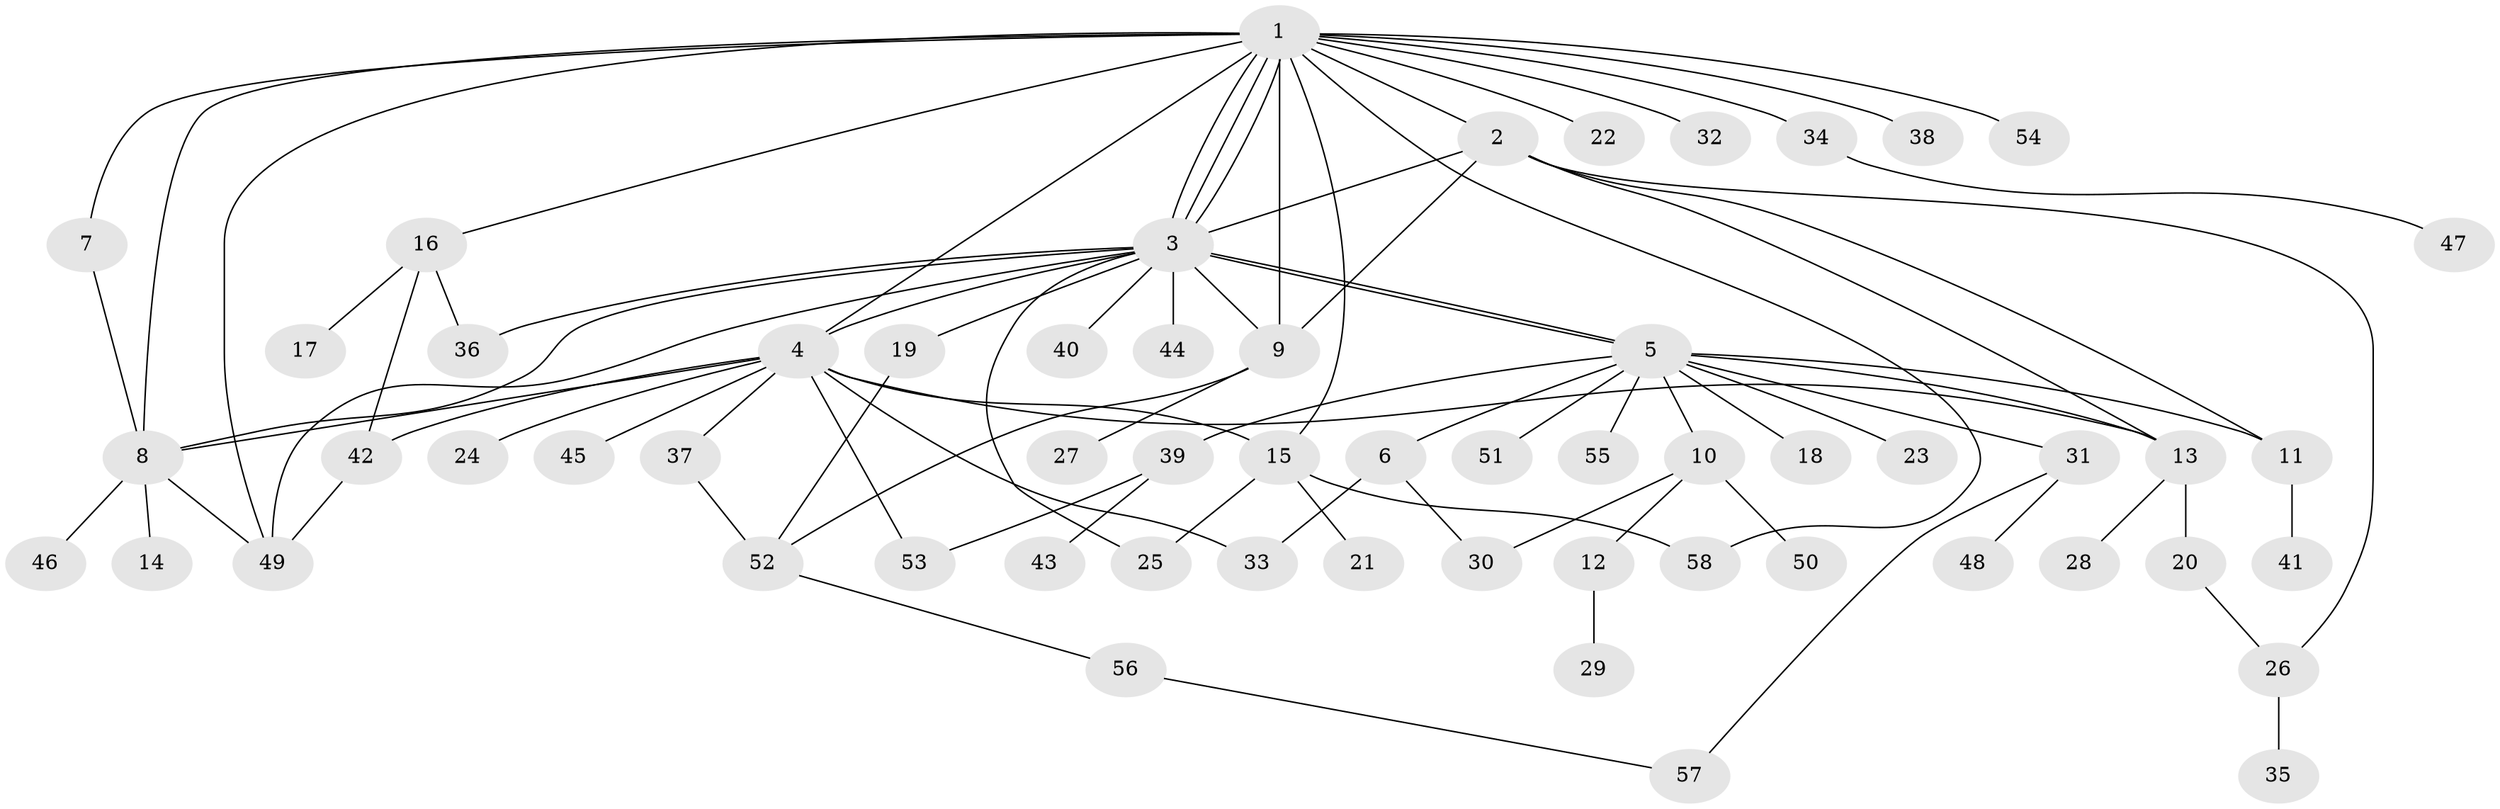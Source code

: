 // coarse degree distribution, {15: 0.024390243902439025, 7: 0.024390243902439025, 17: 0.024390243902439025, 10: 0.024390243902439025, 13: 0.024390243902439025, 2: 0.17073170731707318, 4: 0.07317073170731707, 1: 0.5121951219512195, 5: 0.04878048780487805, 3: 0.07317073170731707}
// Generated by graph-tools (version 1.1) at 2025/41/03/06/25 10:41:51]
// undirected, 58 vertices, 85 edges
graph export_dot {
graph [start="1"]
  node [color=gray90,style=filled];
  1;
  2;
  3;
  4;
  5;
  6;
  7;
  8;
  9;
  10;
  11;
  12;
  13;
  14;
  15;
  16;
  17;
  18;
  19;
  20;
  21;
  22;
  23;
  24;
  25;
  26;
  27;
  28;
  29;
  30;
  31;
  32;
  33;
  34;
  35;
  36;
  37;
  38;
  39;
  40;
  41;
  42;
  43;
  44;
  45;
  46;
  47;
  48;
  49;
  50;
  51;
  52;
  53;
  54;
  55;
  56;
  57;
  58;
  1 -- 2;
  1 -- 3;
  1 -- 3;
  1 -- 3;
  1 -- 4;
  1 -- 7;
  1 -- 8;
  1 -- 9;
  1 -- 15;
  1 -- 16;
  1 -- 22;
  1 -- 32;
  1 -- 34;
  1 -- 38;
  1 -- 49;
  1 -- 54;
  1 -- 58;
  2 -- 3;
  2 -- 9;
  2 -- 11;
  2 -- 13;
  2 -- 26;
  3 -- 4;
  3 -- 5;
  3 -- 5;
  3 -- 8;
  3 -- 9;
  3 -- 19;
  3 -- 25;
  3 -- 36;
  3 -- 40;
  3 -- 44;
  3 -- 49;
  4 -- 8;
  4 -- 13;
  4 -- 15;
  4 -- 24;
  4 -- 33;
  4 -- 37;
  4 -- 42;
  4 -- 45;
  4 -- 53;
  5 -- 6;
  5 -- 10;
  5 -- 11;
  5 -- 13;
  5 -- 18;
  5 -- 23;
  5 -- 31;
  5 -- 39;
  5 -- 51;
  5 -- 55;
  6 -- 30;
  6 -- 33;
  7 -- 8;
  8 -- 14;
  8 -- 46;
  8 -- 49;
  9 -- 27;
  9 -- 52;
  10 -- 12;
  10 -- 30;
  10 -- 50;
  11 -- 41;
  12 -- 29;
  13 -- 20;
  13 -- 28;
  15 -- 21;
  15 -- 25;
  15 -- 58;
  16 -- 17;
  16 -- 36;
  16 -- 42;
  19 -- 52;
  20 -- 26;
  26 -- 35;
  31 -- 48;
  31 -- 57;
  34 -- 47;
  37 -- 52;
  39 -- 43;
  39 -- 53;
  42 -- 49;
  52 -- 56;
  56 -- 57;
}
